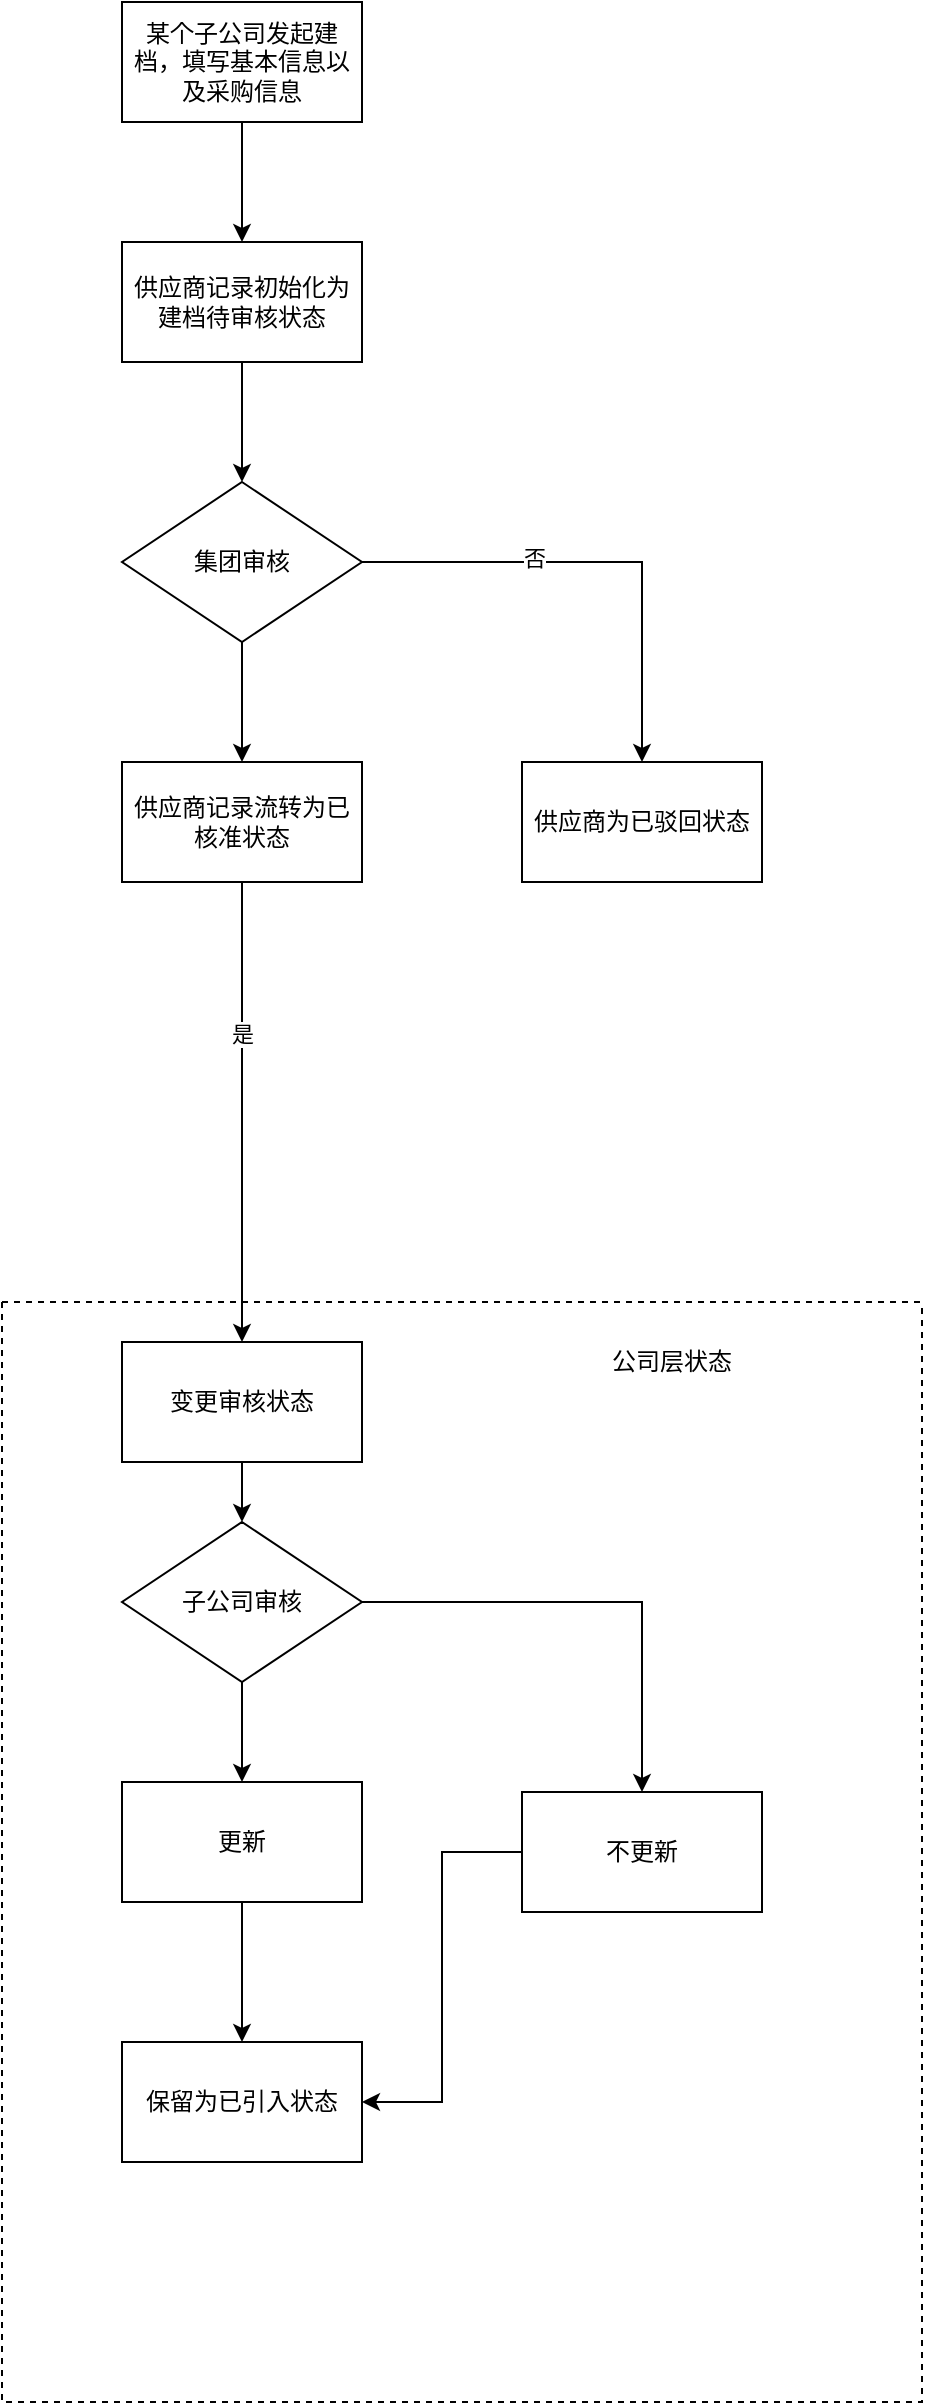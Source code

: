 <mxfile version="14.8.2" type="github">
  <diagram id="vUl9VXo7g39ASS7Ow1n_" name="Page-1">
    <mxGraphModel dx="1422" dy="762" grid="1" gridSize="10" guides="1" tooltips="1" connect="1" arrows="1" fold="1" page="1" pageScale="1" pageWidth="827" pageHeight="1169" math="0" shadow="0">
      <root>
        <mxCell id="0" />
        <mxCell id="1" parent="0" />
        <mxCell id="LGwXLLXF-dzOJcVvsAQd-1" value="" style="edgeStyle=orthogonalEdgeStyle;rounded=0;orthogonalLoop=1;jettySize=auto;html=1;" edge="1" parent="1" source="LGwXLLXF-dzOJcVvsAQd-2" target="LGwXLLXF-dzOJcVvsAQd-4">
          <mxGeometry relative="1" as="geometry" />
        </mxCell>
        <mxCell id="LGwXLLXF-dzOJcVvsAQd-2" value="某个子公司发起建档，填写基本信息以及采购信息" style="rounded=0;whiteSpace=wrap;html=1;" vertex="1" parent="1">
          <mxGeometry x="120" y="200" width="120" height="60" as="geometry" />
        </mxCell>
        <mxCell id="LGwXLLXF-dzOJcVvsAQd-3" value="" style="edgeStyle=orthogonalEdgeStyle;rounded=0;orthogonalLoop=1;jettySize=auto;html=1;" edge="1" parent="1" source="LGwXLLXF-dzOJcVvsAQd-4" target="LGwXLLXF-dzOJcVvsAQd-8">
          <mxGeometry relative="1" as="geometry" />
        </mxCell>
        <mxCell id="LGwXLLXF-dzOJcVvsAQd-4" value="供应商记录初始化为建档待审核状态" style="rounded=0;whiteSpace=wrap;html=1;" vertex="1" parent="1">
          <mxGeometry x="120" y="320" width="120" height="60" as="geometry" />
        </mxCell>
        <mxCell id="LGwXLLXF-dzOJcVvsAQd-5" value="" style="edgeStyle=orthogonalEdgeStyle;rounded=0;orthogonalLoop=1;jettySize=auto;html=1;" edge="1" parent="1" source="LGwXLLXF-dzOJcVvsAQd-8" target="LGwXLLXF-dzOJcVvsAQd-11">
          <mxGeometry relative="1" as="geometry" />
        </mxCell>
        <mxCell id="LGwXLLXF-dzOJcVvsAQd-6" style="edgeStyle=orthogonalEdgeStyle;rounded=0;orthogonalLoop=1;jettySize=auto;html=1;entryX=0.5;entryY=0;entryDx=0;entryDy=0;" edge="1" parent="1" source="LGwXLLXF-dzOJcVvsAQd-8" target="LGwXLLXF-dzOJcVvsAQd-26">
          <mxGeometry relative="1" as="geometry" />
        </mxCell>
        <mxCell id="LGwXLLXF-dzOJcVvsAQd-7" value="否" style="edgeLabel;html=1;align=center;verticalAlign=middle;resizable=0;points=[];" vertex="1" connectable="0" parent="LGwXLLXF-dzOJcVvsAQd-6">
          <mxGeometry x="-0.283" y="2" relative="1" as="geometry">
            <mxPoint as="offset" />
          </mxGeometry>
        </mxCell>
        <mxCell id="LGwXLLXF-dzOJcVvsAQd-8" value="集团审核" style="rhombus;whiteSpace=wrap;html=1;" vertex="1" parent="1">
          <mxGeometry x="120" y="440" width="120" height="80" as="geometry" />
        </mxCell>
        <mxCell id="LGwXLLXF-dzOJcVvsAQd-9" style="edgeStyle=orthogonalEdgeStyle;rounded=0;orthogonalLoop=1;jettySize=auto;html=1;" edge="1" parent="1" source="LGwXLLXF-dzOJcVvsAQd-11" target="LGwXLLXF-dzOJcVvsAQd-19">
          <mxGeometry relative="1" as="geometry" />
        </mxCell>
        <mxCell id="LGwXLLXF-dzOJcVvsAQd-10" value="是" style="edgeLabel;html=1;align=center;verticalAlign=middle;resizable=0;points=[];" vertex="1" connectable="0" parent="LGwXLLXF-dzOJcVvsAQd-9">
          <mxGeometry x="-0.339" relative="1" as="geometry">
            <mxPoint as="offset" />
          </mxGeometry>
        </mxCell>
        <mxCell id="LGwXLLXF-dzOJcVvsAQd-11" value="供应商记录流转为已核准状态" style="rounded=0;whiteSpace=wrap;html=1;" vertex="1" parent="1">
          <mxGeometry x="120" y="580" width="120" height="60" as="geometry" />
        </mxCell>
        <mxCell id="LGwXLLXF-dzOJcVvsAQd-12" value="" style="swimlane;startSize=0;dashed=1;fillColor=none;gradientColor=none;" vertex="1" parent="1">
          <mxGeometry x="60" y="850" width="460" height="550" as="geometry" />
        </mxCell>
        <mxCell id="LGwXLLXF-dzOJcVvsAQd-13" style="edgeStyle=orthogonalEdgeStyle;rounded=0;orthogonalLoop=1;jettySize=auto;html=1;entryX=0.5;entryY=0;entryDx=0;entryDy=0;" edge="1" parent="LGwXLLXF-dzOJcVvsAQd-12" source="LGwXLLXF-dzOJcVvsAQd-15" target="LGwXLLXF-dzOJcVvsAQd-17">
          <mxGeometry relative="1" as="geometry" />
        </mxCell>
        <mxCell id="LGwXLLXF-dzOJcVvsAQd-14" style="edgeStyle=orthogonalEdgeStyle;rounded=0;orthogonalLoop=1;jettySize=auto;html=1;entryX=0.5;entryY=0;entryDx=0;entryDy=0;" edge="1" parent="LGwXLLXF-dzOJcVvsAQd-12" source="LGwXLLXF-dzOJcVvsAQd-15" target="LGwXLLXF-dzOJcVvsAQd-24">
          <mxGeometry relative="1" as="geometry" />
        </mxCell>
        <mxCell id="LGwXLLXF-dzOJcVvsAQd-15" value="子公司审核" style="rhombus;whiteSpace=wrap;html=1;fillColor=none;" vertex="1" parent="LGwXLLXF-dzOJcVvsAQd-12">
          <mxGeometry x="60" y="110" width="120" height="80" as="geometry" />
        </mxCell>
        <mxCell id="LGwXLLXF-dzOJcVvsAQd-27" style="edgeStyle=orthogonalEdgeStyle;rounded=0;orthogonalLoop=1;jettySize=auto;html=1;entryX=0.5;entryY=0;entryDx=0;entryDy=0;" edge="1" parent="LGwXLLXF-dzOJcVvsAQd-12" source="LGwXLLXF-dzOJcVvsAQd-17" target="LGwXLLXF-dzOJcVvsAQd-23">
          <mxGeometry relative="1" as="geometry" />
        </mxCell>
        <mxCell id="LGwXLLXF-dzOJcVvsAQd-17" value="更新" style="rounded=0;whiteSpace=wrap;html=1;" vertex="1" parent="LGwXLLXF-dzOJcVvsAQd-12">
          <mxGeometry x="60" y="240" width="120" height="60" as="geometry" />
        </mxCell>
        <mxCell id="LGwXLLXF-dzOJcVvsAQd-18" style="edgeStyle=orthogonalEdgeStyle;rounded=0;orthogonalLoop=1;jettySize=auto;html=1;entryX=0.5;entryY=0;entryDx=0;entryDy=0;" edge="1" parent="LGwXLLXF-dzOJcVvsAQd-12" source="LGwXLLXF-dzOJcVvsAQd-19" target="LGwXLLXF-dzOJcVvsAQd-15">
          <mxGeometry relative="1" as="geometry" />
        </mxCell>
        <mxCell id="LGwXLLXF-dzOJcVvsAQd-19" value="变更审核状态" style="rounded=0;whiteSpace=wrap;html=1;" vertex="1" parent="LGwXLLXF-dzOJcVvsAQd-12">
          <mxGeometry x="60" y="20" width="120" height="60" as="geometry" />
        </mxCell>
        <mxCell id="LGwXLLXF-dzOJcVvsAQd-23" value="保留为已引入状态" style="rounded=0;whiteSpace=wrap;html=1;fillColor=none;gradientColor=none;" vertex="1" parent="LGwXLLXF-dzOJcVvsAQd-12">
          <mxGeometry x="60" y="370" width="120" height="60" as="geometry" />
        </mxCell>
        <mxCell id="LGwXLLXF-dzOJcVvsAQd-28" style="edgeStyle=orthogonalEdgeStyle;rounded=0;orthogonalLoop=1;jettySize=auto;html=1;entryX=1;entryY=0.5;entryDx=0;entryDy=0;" edge="1" parent="LGwXLLXF-dzOJcVvsAQd-12" source="LGwXLLXF-dzOJcVvsAQd-24" target="LGwXLLXF-dzOJcVvsAQd-23">
          <mxGeometry relative="1" as="geometry" />
        </mxCell>
        <mxCell id="LGwXLLXF-dzOJcVvsAQd-24" value="不更新" style="rounded=0;whiteSpace=wrap;html=1;fillColor=none;gradientColor=none;" vertex="1" parent="LGwXLLXF-dzOJcVvsAQd-12">
          <mxGeometry x="260" y="245" width="120" height="60" as="geometry" />
        </mxCell>
        <mxCell id="LGwXLLXF-dzOJcVvsAQd-25" value="公司层状态" style="text;html=1;strokeColor=none;fillColor=none;align=center;verticalAlign=middle;whiteSpace=wrap;rounded=0;" vertex="1" parent="LGwXLLXF-dzOJcVvsAQd-12">
          <mxGeometry x="250" y="20" width="170" height="20" as="geometry" />
        </mxCell>
        <mxCell id="LGwXLLXF-dzOJcVvsAQd-26" value="供应商为已驳回状态" style="rounded=0;whiteSpace=wrap;html=1;fillColor=none;gradientColor=none;" vertex="1" parent="1">
          <mxGeometry x="320" y="580" width="120" height="60" as="geometry" />
        </mxCell>
      </root>
    </mxGraphModel>
  </diagram>
</mxfile>
